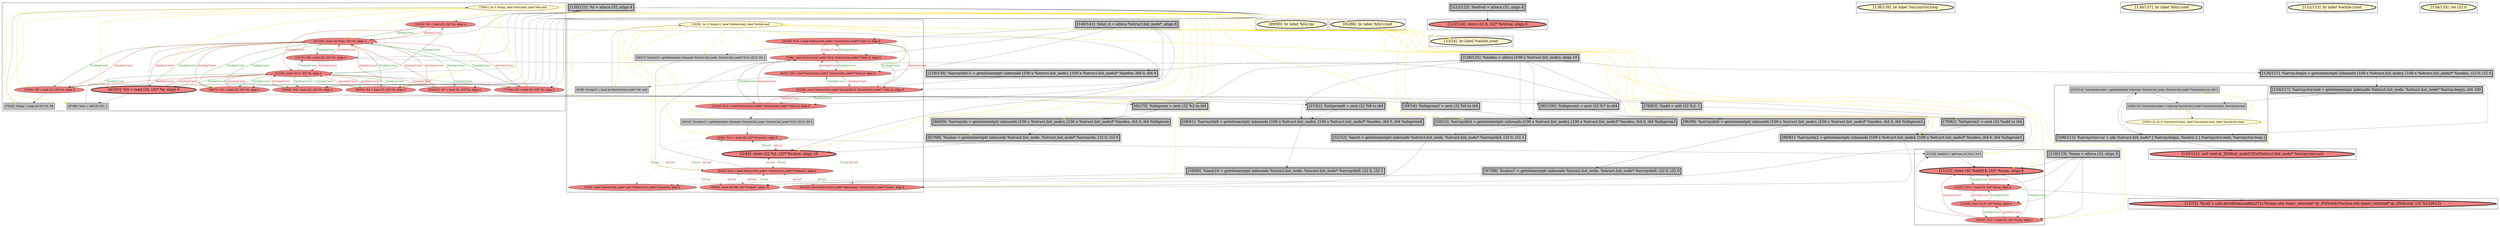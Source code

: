 
digraph G {



node283->node283 [style=solid,color=gold,label="C",penwidth=1.0,fontcolor=gold ]
node303->node313 [style=solid,color=gold,label="C",penwidth=1.0,fontcolor=gold ]
node303->node303 [style=solid,color=gold,label="C",penwidth=1.0,fontcolor=gold ]
node303->node297 [style=solid,color=gold,label="C",penwidth=1.0,fontcolor=gold ]
node273->node308 [style=solid,color=black,label="",penwidth=0.5,fontcolor=black ]
node283->node271 [style=solid,color=gold,label="C",penwidth=1.0,fontcolor=gold ]
node271->node330 [style=solid,color=black,label="",penwidth=0.5,fontcolor=black ]
node303->node298 [style=solid,color=gold,label="C",penwidth=1.0,fontcolor=gold ]
node285->node278 [style=solid,color=forestgreen,label="T|indep|Const",penwidth=1.0,fontcolor=forestgreen ]
node278->node285 [style=solid,color=firebrick3,label="A|indep|Const",penwidth=1.0,fontcolor=firebrick3 ]
node285->node273 [style=solid,color=forestgreen,label="T|indep|Const",penwidth=1.0,fontcolor=forestgreen ]
node273->node285 [style=solid,color=firebrick3,label="A|indep|Const",penwidth=1.0,fontcolor=firebrick3 ]
node310->node309 [style=dotted,color=forestgreen,label="T|Conf",penwidth=1.0,fontcolor=forestgreen ]
node309->node310 [style=dotted,color=firebrick3,label="A|Conf",penwidth=1.0,fontcolor=firebrick3 ]
node290->node325 [style=solid,color=black,label="",penwidth=0.5,fontcolor=black ]
node281->node285 [style=solid,color=firebrick3,label="A|indep|Const",penwidth=1.0,fontcolor=firebrick3 ]
node283->node330 [style=solid,color=gold,label="C",penwidth=1.0,fontcolor=gold ]
node278->node280 [style=solid,color=black,label="",penwidth=0.5,fontcolor=black ]
node284->node273 [style=solid,color=forestgreen,label="T|indep|Const",penwidth=1.0,fontcolor=forestgreen ]
node286->node284 [style=solid,color=firebrick3,label="A|indep|Const",penwidth=1.0,fontcolor=firebrick3 ]
node279->node300 [style=solid,color=black,label="",penwidth=0.5,fontcolor=black ]
node303->node304 [style=solid,color=gold,label="C",penwidth=1.0,fontcolor=gold ]
node334->node331 [style=solid,color=black,label="",penwidth=0.5,fontcolor=black ]
node284->node275 [style=solid,color=forestgreen,label="T|indep|Const",penwidth=1.0,fontcolor=forestgreen ]
node274->node284 [style=solid,color=firebrick3,label="A|indep|Const",penwidth=1.0,fontcolor=firebrick3 ]
node266->node331 [style=solid,color=black,label="",penwidth=0.5,fontcolor=black ]
node283->node281 [style=solid,color=gold,label="C",penwidth=1.0,fontcolor=gold ]
node268->node289 [style=solid,color=black,label="",penwidth=0.5,fontcolor=black ]
node290->node317 [style=solid,color=black,label="",penwidth=0.5,fontcolor=black ]
node287->node305 [style=solid,color=black,label="",penwidth=0.5,fontcolor=black ]
node277->node284 [style=solid,color=firebrick3,label="A|indep|Const",penwidth=1.0,fontcolor=firebrick3 ]
node272->node279 [style=solid,color=black,label="",penwidth=0.5,fontcolor=black ]
node269->node296 [style=solid,color=black,label="",penwidth=0.5,fontcolor=black ]
node293->node329 [style=solid,color=black,label="",penwidth=0.5,fontcolor=black ]
node283->node273 [style=solid,color=gold,label="C",penwidth=1.0,fontcolor=gold ]
node334->node333 [style=solid,color=black,label="",penwidth=0.5,fontcolor=black ]
node283->node267 [style=solid,color=gold,label="C",penwidth=1.0,fontcolor=gold ]
node330->node335 [style=solid,color=black,label="",penwidth=0.5,fontcolor=black ]
node317->node319 [style=solid,color=black,label="",penwidth=0.5,fontcolor=black ]
node272->node277 [style=solid,color=black,label="",penwidth=0.5,fontcolor=black ]
node299->node298 [style=solid,color=firebrick3,label="A|indep|Const",penwidth=1.0,fontcolor=firebrick3 ]
node284->node274 [style=solid,color=forestgreen,label="T|indep|Const",penwidth=1.0,fontcolor=forestgreen ]
node296->node299 [style=solid,color=forestgreen,label="T|indep|Const",penwidth=1.0,fontcolor=forestgreen ]
node290->node330 [style=solid,color=black,label="",penwidth=0.5,fontcolor=black ]
node273->node284 [style=solid,color=firebrick3,label="A|indep|Const",penwidth=1.0,fontcolor=firebrick3 ]
node280->node285 [style=solid,color=black,label="",penwidth=0.5,fontcolor=black ]
node295->node298 [style=solid,color=firebrick3,label="A|indep|Const",penwidth=1.0,fontcolor=firebrick3 ]
node284->node286 [style=solid,color=forestgreen,label="T|indep|Const",penwidth=1.0,fontcolor=forestgreen ]
node283->node324 [style=solid,color=gold,label="C",penwidth=1.0,fontcolor=gold ]
node279->node285 [style=solid,color=firebrick3,label="A|indep|Const",penwidth=1.0,fontcolor=firebrick3 ]
node272->node278 [style=solid,color=black,label="",penwidth=0.5,fontcolor=black ]
node283->node277 [style=solid,color=gold,label="C",penwidth=1.0,fontcolor=gold ]
node305->node315 [style=solid,color=forestgreen,label="T|indep|Const",penwidth=1.0,fontcolor=forestgreen ]
node296->node295 [style=solid,color=forestgreen,label="T|indep|Const",penwidth=1.0,fontcolor=forestgreen ]
node276->node283 [style=solid,color=black,label="",penwidth=0.5,fontcolor=black ]
node308->node306 [style=dotted,color=forestgreen,label="T|Conf",penwidth=1.0,fontcolor=forestgreen ]
node283->node280 [style=solid,color=gold,label="C",penwidth=1.0,fontcolor=gold ]
node306->node308 [style=dotted,color=firebrick3,label="A|Conf",penwidth=1.0,fontcolor=firebrick3 ]
node298->node295 [style=solid,color=forestgreen,label="T|indep|Const",penwidth=1.0,fontcolor=forestgreen ]
node283->node318 [style=solid,color=gold,label="C",penwidth=1.0,fontcolor=gold ]
node331->node332 [style=solid,color=black,label="",penwidth=0.5,fontcolor=black ]
node283->node322 [style=solid,color=gold,label="C",penwidth=1.0,fontcolor=gold ]
node290->node318 [style=solid,color=black,label="",penwidth=0.5,fontcolor=black ]
node332->node334 [style=solid,color=gold,label="C",penwidth=1.0,fontcolor=gold ]
node283->node321 [style=solid,color=gold,label="C",penwidth=1.0,fontcolor=gold ]
node315->node314 [style=solid,color=black,label="",penwidth=0.5,fontcolor=black ]
node295->node297 [style=solid,color=black,label="",penwidth=0.5,fontcolor=black ]
node318->node310 [style=solid,color=black,label="",penwidth=0.5,fontcolor=black ]
node275->node285 [style=solid,color=firebrick3,label="A|indep|Const",penwidth=1.0,fontcolor=firebrick3 ]
node286->node328 [style=solid,color=black,label="",penwidth=0.5,fontcolor=black ]
node272->node273 [style=solid,color=black,label="",penwidth=0.5,fontcolor=black ]
node283->node275 [style=solid,color=gold,label="C",penwidth=1.0,fontcolor=gold ]
node275->node284 [style=solid,color=firebrick3,label="A|indep|Const",penwidth=1.0,fontcolor=firebrick3 ]
node283->node285 [style=solid,color=gold,label="C",penwidth=1.0,fontcolor=gold ]
node283->node274 [style=solid,color=gold,label="C",penwidth=1.0,fontcolor=gold ]
node291->node266 [style=solid,color=black,label="",penwidth=0.5,fontcolor=black ]
node303->node323 [style=solid,color=gold,label="C",penwidth=1.0,fontcolor=gold ]
node332->node333 [style=solid,color=gold,label="C",penwidth=1.0,fontcolor=gold ]
node303->node314 [style=solid,color=gold,label="C",penwidth=1.0,fontcolor=gold ]
node316->node315 [style=solid,color=black,label="",penwidth=0.5,fontcolor=black ]
node298->node299 [style=solid,color=forestgreen,label="T|indep|Const",penwidth=1.0,fontcolor=forestgreen ]
node291->node333 [style=solid,color=black,label="",penwidth=0.5,fontcolor=black ]
node319->node311 [style=solid,color=black,label="",penwidth=0.5,fontcolor=black ]
node269->node299 [style=solid,color=black,label="",penwidth=0.5,fontcolor=black ]
node332->node265 [style=solid,color=gold,label="C",penwidth=1.0,fontcolor=gold ]
node302->node303 [style=solid,color=black,label="",penwidth=0.5,fontcolor=black ]
node272->node274 [style=solid,color=black,label="",penwidth=0.5,fontcolor=black ]
node333->node265 [style=solid,color=black,label="",penwidth=0.5,fontcolor=black ]
node316->node305 [style=solid,color=black,label="",penwidth=0.5,fontcolor=black ]
node285->node281 [style=solid,color=forestgreen,label="T|indep|Const",penwidth=1.0,fontcolor=forestgreen ]
node269->node298 [style=solid,color=black,label="",penwidth=0.5,fontcolor=black ]
node308->node309 [style=dotted,color=forestgreen,label="T|Conf",penwidth=1.0,fontcolor=forestgreen ]
node316->node312 [style=solid,color=black,label="",penwidth=0.5,fontcolor=black ]
node290->node293 [style=solid,color=black,label="",penwidth=0.5,fontcolor=black ]
node333->node334 [style=solid,color=black,label="",penwidth=0.5,fontcolor=black ]
node282->node285 [style=solid,color=firebrick3,label="A|indep|Const",penwidth=1.0,fontcolor=firebrick3 ]
node269->node295 [style=solid,color=black,label="",penwidth=0.5,fontcolor=black ]
node284->node279 [style=solid,color=forestgreen,label="T|indep|Const",penwidth=1.0,fontcolor=forestgreen ]
node332->node332 [style=solid,color=gold,label="C",penwidth=1.0,fontcolor=gold ]
node316->node313 [style=solid,color=black,label="",penwidth=0.5,fontcolor=black ]
node299->node296 [style=solid,color=firebrick3,label="A|indep|Const",penwidth=1.0,fontcolor=firebrick3 ]
node316->node304 [style=solid,color=black,label="",penwidth=0.5,fontcolor=black ]
node324->node318 [style=solid,color=black,label="",penwidth=0.5,fontcolor=black ]
node329->node307 [style=solid,color=black,label="",penwidth=0.5,fontcolor=black ]
node312->node304 [style=solid,color=firebrick3,label="A|indep|Const",penwidth=1.0,fontcolor=firebrick3 ]
node285->node282 [style=solid,color=forestgreen,label="T|indep|Const",penwidth=1.0,fontcolor=forestgreen ]
node285->node279 [style=solid,color=forestgreen,label="T|indep|Const",penwidth=1.0,fontcolor=forestgreen ]
node335->node310 [style=solid,color=black,label="",penwidth=0.5,fontcolor=black ]
node300->node317 [style=solid,color=black,label="",penwidth=0.5,fontcolor=black ]
node297->node298 [style=solid,color=black,label="",penwidth=0.5,fontcolor=black ]
node283->node325 [style=solid,color=gold,label="C",penwidth=1.0,fontcolor=gold ]
node272->node281 [style=solid,color=black,label="",penwidth=0.5,fontcolor=black ]
node272->node282 [style=solid,color=black,label="",penwidth=0.5,fontcolor=black ]
node301->node306 [style=solid,color=black,label="",penwidth=0.5,fontcolor=black ]
node277->node267 [style=solid,color=black,label="",penwidth=0.5,fontcolor=black ]
node283->node308 [style=solid,color=gold,label="C",penwidth=1.0,fontcolor=gold ]
node303->node295 [style=solid,color=gold,label="C",penwidth=1.0,fontcolor=gold ]
node303->node312 [style=solid,color=gold,label="C",penwidth=1.0,fontcolor=gold ]
node306->node304 [style=solid,color=black,label="",penwidth=0.5,fontcolor=black ]
node314->node309 [style=solid,color=black,label="",penwidth=0.5,fontcolor=black ]
node283->node335 [style=solid,color=gold,label="C",penwidth=1.0,fontcolor=gold ]
node326->node308 [style=solid,color=black,label="",penwidth=0.5,fontcolor=black ]
node275->node276 [style=solid,color=black,label="",penwidth=0.5,fontcolor=black ]
node299->node327 [style=solid,color=black,label="",penwidth=0.5,fontcolor=black ]
node267->node324 [style=solid,color=black,label="",penwidth=0.5,fontcolor=black ]
node303->node309 [style=solid,color=gold,label="C",penwidth=1.0,fontcolor=gold ]
node303->node306 [style=solid,color=gold,label="C",penwidth=1.0,fontcolor=gold ]
node304->node315 [style=solid,color=forestgreen,label="T|indep|Const",penwidth=1.0,fontcolor=forestgreen ]
node283->node320 [style=solid,color=gold,label="C",penwidth=1.0,fontcolor=gold ]
node315->node304 [style=solid,color=firebrick3,label="A|indep|Const",penwidth=1.0,fontcolor=firebrick3 ]
node284->node278 [style=solid,color=forestgreen,label="T|indep|Const",penwidth=1.0,fontcolor=forestgreen ]
node313->node301 [style=solid,color=black,label="",penwidth=0.5,fontcolor=black ]
node307->node306 [style=dotted,color=forestgreen,label="T|Conf",penwidth=1.0,fontcolor=forestgreen ]
node278->node284 [style=solid,color=firebrick3,label="A|indep|Const",penwidth=1.0,fontcolor=firebrick3 ]
node283->node278 [style=solid,color=gold,label="C",penwidth=1.0,fontcolor=gold ]
node309->node297 [style=solid,color=black,label="",penwidth=0.5,fontcolor=black ]
node306->node310 [style=dotted,color=firebrick3,label="A|Conf",penwidth=1.0,fontcolor=firebrick3 ]
node310->node306 [style=dotted,color=forestgreen,label="T|Conf",penwidth=1.0,fontcolor=forestgreen ]
node304->node312 [style=solid,color=forestgreen,label="T|indep|Const",penwidth=1.0,fontcolor=forestgreen ]
node309->node308 [style=dotted,color=firebrick3,label="A|Conf",penwidth=1.0,fontcolor=firebrick3 ]
node325->node326 [style=solid,color=black,label="",penwidth=0.5,fontcolor=black ]
node272->node284 [style=solid,color=black,label="",penwidth=0.5,fontcolor=black ]
node290->node291 [style=solid,color=black,label="",penwidth=0.5,fontcolor=black ]
node282->node311 [style=solid,color=black,label="",penwidth=0.5,fontcolor=black ]
node315->node305 [style=solid,color=firebrick3,label="A|indep|Const",penwidth=1.0,fontcolor=firebrick3 ]
node283->node326 [style=solid,color=gold,label="C",penwidth=1.0,fontcolor=gold ]
node303->node302 [style=solid,color=gold,label="C",penwidth=1.0,fontcolor=gold ]
node305->node313 [style=solid,color=forestgreen,label="T|indep|Const",penwidth=1.0,fontcolor=forestgreen ]
node321->node325 [style=solid,color=black,label="",penwidth=0.5,fontcolor=black ]
node272->node275 [style=solid,color=black,label="",penwidth=0.5,fontcolor=black ]
node303->node301 [style=solid,color=gold,label="C",penwidth=1.0,fontcolor=gold ]
node303->node315 [style=solid,color=gold,label="C",penwidth=1.0,fontcolor=gold ]
node312->node305 [style=solid,color=firebrick3,label="A|indep|Const",penwidth=1.0,fontcolor=firebrick3 ]
node285->node274 [style=solid,color=forestgreen,label="T|indep|Const",penwidth=1.0,fontcolor=forestgreen ]
node305->node312 [style=solid,color=forestgreen,label="T|indep|Const",penwidth=1.0,fontcolor=forestgreen ]
node274->node271 [style=solid,color=black,label="",penwidth=0.5,fontcolor=black ]
node295->node296 [style=solid,color=firebrick3,label="A|indep|Const",penwidth=1.0,fontcolor=firebrick3 ]
node307->node309 [style=dotted,color=forestgreen,label="T|Conf",penwidth=1.0,fontcolor=forestgreen ]
node285->node275 [style=solid,color=forestgreen,label="T|indep|Const",penwidth=1.0,fontcolor=forestgreen ]
node283->node310 [style=solid,color=gold,label="C",penwidth=1.0,fontcolor=gold ]
node309->node307 [style=dotted,color=firebrick3,label="A|Conf",penwidth=1.0,fontcolor=firebrick3 ]
node281->node321 [style=solid,color=black,label="",penwidth=0.5,fontcolor=black ]
node332->node331 [style=solid,color=gold,label="C",penwidth=1.0,fontcolor=gold ]
node284->node282 [style=solid,color=forestgreen,label="T|indep|Const",penwidth=1.0,fontcolor=forestgreen ]
node313->node304 [style=solid,color=firebrick3,label="A|indep|Const",penwidth=1.0,fontcolor=firebrick3 ]
node304->node313 [style=solid,color=forestgreen,label="T|indep|Const",penwidth=1.0,fontcolor=forestgreen ]
node306->node311 [style=dotted,color=firebrick3,label="A|Conf",penwidth=1.0,fontcolor=firebrick3 ]
node272->node285 [style=solid,color=black,label="",penwidth=0.5,fontcolor=black ]
node290->node287 [style=solid,color=black,label="",penwidth=0.5,fontcolor=black ]
node312->node302 [style=solid,color=black,label="",penwidth=0.5,fontcolor=black ]
node311->node306 [style=dotted,color=forestgreen,label="T|Conf",penwidth=1.0,fontcolor=forestgreen ]
node309->node311 [style=dotted,color=firebrick3,label="A|Conf",penwidth=1.0,fontcolor=firebrick3 ]
node311->node309 [style=dotted,color=forestgreen,label="T|Conf",penwidth=1.0,fontcolor=forestgreen ]
node282->node284 [style=solid,color=firebrick3,label="A|indep|Const",penwidth=1.0,fontcolor=firebrick3 ]
node277->node285 [style=solid,color=firebrick3,label="A|indep|Const",penwidth=1.0,fontcolor=firebrick3 ]
node279->node284 [style=solid,color=firebrick3,label="A|indep|Const",penwidth=1.0,fontcolor=firebrick3 ]
node284->node277 [style=solid,color=forestgreen,label="T|indep|Const",penwidth=1.0,fontcolor=forestgreen ]
node286->node285 [style=solid,color=firebrick3,label="A|indep|Const",penwidth=1.0,fontcolor=firebrick3 ]
node306->node307 [style=dotted,color=firebrick3,label="A|Conf",penwidth=1.0,fontcolor=firebrick3 ]
node285->node286 [style=solid,color=forestgreen,label="T|indep|Const",penwidth=1.0,fontcolor=forestgreen ]
node283->node276 [style=solid,color=gold,label="C",penwidth=1.0,fontcolor=gold ]
node281->node284 [style=solid,color=firebrick3,label="A|indep|Const",penwidth=1.0,fontcolor=firebrick3 ]
node328->node293 [style=solid,color=black,label="",penwidth=0.5,fontcolor=black ]
node284->node281 [style=solid,color=forestgreen,label="T|indep|Const",penwidth=1.0,fontcolor=forestgreen ]
node313->node305 [style=solid,color=firebrick3,label="A|indep|Const",penwidth=1.0,fontcolor=firebrick3 ]
node272->node286 [style=solid,color=black,label="",penwidth=0.5,fontcolor=black ]
node285->node277 [style=solid,color=forestgreen,label="T|indep|Const",penwidth=1.0,fontcolor=forestgreen ]
node274->node285 [style=solid,color=firebrick3,label="A|indep|Const",penwidth=1.0,fontcolor=firebrick3 ]


subgraph cluster36 {


node335 [penwidth=3.0,fontsize=20,fillcolor=grey,label="[51/52]  %next = getelementptr inbounds %struct.list_node, %struct.list_node* %arrayidx4, i32 0, i32 1",shape=rectangle,style=filled ]



}

subgraph cluster15 {


node293 [penwidth=3.0,fontsize=20,fillcolor=grey,label="[58/61]  %arrayidx9 = getelementptr inbounds [100 x %struct.list_node], [100 x %struct.list_node]* %nodes, i64 0, i64 %idxprom8",shape=rectangle,style=filled ]



}

subgraph cluster35 {


node334 [fillcolor=grey,label="[107/114]  %arrayctor.next = getelementptr inbounds %struct.list_node, %struct.list_node* %arrayctor.cur, i64 1",shape=rectangle,style=filled ]
node331 [fillcolor=grey,label="[108/113]  %arrayctor.done = icmp eq %struct.list_node* %arrayctor.next, %arrayctor.end",shape=rectangle,style=filled ]
node333 [penwidth=3.0,fontsize=20,fillcolor=grey,label="[106/115]  %arrayctor.cur = phi %struct.list_node* [ %array.begin, %entry ], [ %arrayctor.next, %arrayctor.loop ]",shape=rectangle,style=filled ]
node332 [fillcolor=lemonchiffon,label="[109/112]  br i1 %arrayctor.done, label %arrayctor.cont, label %arrayctor.loop",shape=ellipse,style=filled ]



}

subgraph cluster11 {


node289 [penwidth=3.0,fontsize=20,fillcolor=lightcoral,label="[123/124]  store i32 0, i32* %retval, align 4",shape=ellipse,style=filled ]



}

subgraph cluster19 {


node315 [fillcolor=lightcoral,label="[23/32]  %10 = load %struct.list_node*, %struct.list_node** %list_it, align 8",shape=ellipse,style=filled ]
node314 [fillcolor=grey,label="[30/31]  %value13 = getelementptr inbounds %struct.list_node, %struct.list_node* %10, i32 0, i32 0",shape=rectangle,style=filled ]
node312 [fillcolor=lightcoral,label="[8/37]  %9 = load %struct.list_node*, %struct.list_node** %list_it, align 8",shape=ellipse,style=filled ]
node311 [fillcolor=lightcoral,label="[39/40]  store i32 %6, i32* %value7, align 16",shape=ellipse,style=filled ]
node308 [penwidth=3.0,fontsize=20,fillcolor=lightcoral,label="[3/46]  store i32 %1, i32* %value, align 16",shape=ellipse,style=filled ]
node307 [fillcolor=lightcoral,label="[5/44]  store %struct.list_node* null, %struct.list_node** %next10, align 8",shape=ellipse,style=filled ]
node302 [fillcolor=grey,label="[9/36]  %cmp12 = icmp ne %struct.list_node* %9, null",shape=rectangle,style=filled ]
node301 [fillcolor=grey,label="[26/27]  %next15 = getelementptr inbounds %struct.list_node, %struct.list_node* %13, i32 0, i32 1",shape=rectangle,style=filled ]
node309 [fillcolor=lightcoral,label="[4/45]  %11 = load i32, i32* %value13, align 8",shape=ellipse,style=filled ]
node303 [fillcolor=lemonchiffon,label="[10/35]  br i1 %cmp12, label %while.body, label %while.end",shape=ellipse,style=filled ]
node313 [fillcolor=lightcoral,label="[25/28]  %13 = load %struct.list_node*, %struct.list_node** %list_it, align 8",shape=ellipse,style=filled ]
node310 [fillcolor=lightcoral,label="[41/42]  store %struct.list_node* %arrayidx2, %struct.list_node** %next, align 8",shape=ellipse,style=filled ]
node306 [fillcolor=lightcoral,label="[6/43]  %14 = load %struct.list_node*, %struct.list_node** %next15, align 8",shape=ellipse,style=filled ]
node304 [fillcolor=lightcoral,label="[7/38]  store %struct.list_node* %14, %struct.list_node** %list_it, align 8",shape=ellipse,style=filled ]
node305 [fillcolor=lightcoral,label="[24/29]  store %struct.list_node* %arrayidx11, %struct.list_node** %list_it, align 8",shape=ellipse,style=filled ]



}

subgraph cluster9 {


node287 [penwidth=3.0,fontsize=20,fillcolor=grey,label="[129/130]  %arrayidx11 = getelementptr inbounds [100 x %struct.list_node], [100 x %struct.list_node]* %nodes, i64 0, i64 0",shape=rectangle,style=filled ]



}

subgraph cluster8 {


node286 [fillcolor=lightcoral,label="[56/63]  %8 = load i32, i32* %i, align 4",shape=ellipse,style=filled ]
node283 [fillcolor=lemonchiffon,label="[76/91]  br i1 %cmp, label %for.body, label %for.end",shape=ellipse,style=filled ]
node282 [fillcolor=lightcoral,label="[72/73]  %6 = load i32, i32* %i, align 4",shape=ellipse,style=filled ]
node280 [fillcolor=grey,label="[87/88]  %inc = add i32 %5, 1",shape=rectangle,style=filled ]
node274 [fillcolor=lightcoral,label="[48/55]  %4 = load i32, i32* %i, align 4",shape=ellipse,style=filled ]
node273 [fillcolor=lightcoral,label="[2/103]  %1 = load i32, i32* %i, align 4",shape=ellipse,style=filled ]
node284 [fillcolor=lightcoral,label="[1/104]  store i32 0, i32* %i, align 4",shape=ellipse,style=filled ]
node279 [fillcolor=lightcoral,label="[94/101]  %7 = load i32, i32* %i, align 4",shape=ellipse,style=filled ]
node275 [fillcolor=lightcoral,label="[74/93]  %0 = load i32, i32* %i, align 4",shape=ellipse,style=filled ]
node277 [fillcolor=lightcoral,label="[77/84]  %3 = load i32, i32* %i, align 4",shape=ellipse,style=filled ]
node285 [fillcolor=lightcoral,label="[47/102]  store i32 %inc, i32* %i, align 4",shape=ellipse,style=filled ]
node276 [fillcolor=grey,label="[75/92]  %cmp = icmp ult i32 %0, 99",shape=rectangle,style=filled ]
node281 [fillcolor=lightcoral,label="[64/71]  %2 = load i32, i32* %i, align 4",shape=ellipse,style=filled ]
node278 [penwidth=3.0,fontsize=20,fillcolor=lightcoral,label="[0/105]  %5 = load i32, i32* %i, align 4",shape=ellipse,style=filled ]



}

subgraph cluster10 {


node288 [penwidth=3.0,fontsize=20,fillcolor=lemonchiffon,label="[138/139]  br label %arrayctor.loop",shape=ellipse,style=filled ]



}

subgraph cluster23 {


node319 [penwidth=3.0,fontsize=20,fillcolor=grey,label="[97/98]  %value7 = getelementptr inbounds %struct.list_node, %struct.list_node* %arrayidx6, i32 0, i32 0",shape=rectangle,style=filled ]



}

subgraph cluster7 {


node272 [penwidth=3.0,fontsize=20,fillcolor=grey,label="[120/121]  %i = alloca i32, align 4",shape=rectangle,style=filled ]



}

subgraph cluster14 {


node292 [penwidth=3.0,fontsize=20,fillcolor=lemonchiffon,label="[136/137]  br label %for.cond",shape=ellipse,style=filled ]



}

subgraph cluster6 {


node271 [penwidth=3.0,fontsize=20,fillcolor=grey,label="[49/54]  %idxprom3 = zext i32 %4 to i64",shape=rectangle,style=filled ]



}

subgraph cluster30 {


node326 [penwidth=3.0,fontsize=20,fillcolor=grey,label="[67/68]  %value = getelementptr inbounds %struct.list_node, %struct.list_node* %arrayidx, i32 0, i32 0",shape=rectangle,style=filled ]



}

subgraph cluster31 {


node327 [penwidth=3.0,fontsize=20,fillcolor=lightcoral,label="[13/14]  %call = call dereferenceable(272) %class.std::basic_ostream* @_ZNSolsEi(%class.std::basic_ostream* @_ZSt4cout, i32 %15)%15)",shape=ellipse,style=filled ]



}

subgraph cluster0 {


node265 [penwidth=3.0,fontsize=20,fillcolor=lightcoral,label="[110/111]  call void @_ZN9list_nodeC2Ev(%struct.list_node* %arrayctor.cur)",shape=ellipse,style=filled ]



}

subgraph cluster13 {


node291 [penwidth=3.0,fontsize=20,fillcolor=grey,label="[126/127]  %array.begin = getelementptr inbounds [100 x %struct.list_node], [100 x %struct.list_node]* %nodes, i32 0, i32 0",shape=rectangle,style=filled ]



}

subgraph cluster5 {


node270 [penwidth=3.0,fontsize=20,fillcolor=lemonchiffon,label="[132/133]  br label %while.cond",shape=ellipse,style=filled ]



}

subgraph cluster1 {


node266 [penwidth=3.0,fontsize=20,fillcolor=grey,label="[116/117]  %arrayctor.end = getelementptr inbounds %struct.list_node, %struct.list_node* %array.begin, i64 100",shape=rectangle,style=filled ]



}

subgraph cluster32 {


node328 [penwidth=3.0,fontsize=20,fillcolor=grey,label="[57/62]  %idxprom8 = zext i32 %8 to i64",shape=rectangle,style=filled ]



}

subgraph cluster3 {


node268 [penwidth=3.0,fontsize=20,fillcolor=grey,label="[122/125]  %retval = alloca i32, align 4",shape=rectangle,style=filled ]



}

subgraph cluster4 {


node269 [penwidth=3.0,fontsize=20,fillcolor=grey,label="[118/119]  %sum = alloca i32, align 4",shape=rectangle,style=filled ]



}

subgraph cluster17 {


node298 [penwidth=3.0,fontsize=20,fillcolor=lightcoral,label="[11/22]  store i32 %add14, i32* %sum, align 4",shape=ellipse,style=filled ]
node299 [fillcolor=lightcoral,label="[12/21]  %15 = load i32, i32* %sum, align 4",shape=ellipse,style=filled ]
node297 [fillcolor=grey,label="[17/18]  %add14 = add nsw i32 %12, %11",shape=rectangle,style=filled ]
node295 [fillcolor=lightcoral,label="[16/19]  %12 = load i32, i32* %sum, align 4",shape=ellipse,style=filled ]
node296 [fillcolor=lightcoral,label="[15/20]  store i32 0, i32* %sum, align 4",shape=ellipse,style=filled ]



}

subgraph cluster16 {


node294 [penwidth=3.0,fontsize=20,fillcolor=lemonchiffon,label="[134/135]  ret i32 0",shape=ellipse,style=filled ]



}

subgraph cluster2 {


node267 [penwidth=3.0,fontsize=20,fillcolor=grey,label="[78/83]  %add = add i32 %3, 1",shape=rectangle,style=filled ]



}

subgraph cluster34 {


node330 [penwidth=3.0,fontsize=20,fillcolor=grey,label="[50/53]  %arrayidx4 = getelementptr inbounds [100 x %struct.list_node], [100 x %struct.list_node]* %nodes, i64 0, i64 %idxprom3",shape=rectangle,style=filled ]



}

subgraph cluster22 {


node318 [penwidth=3.0,fontsize=20,fillcolor=grey,label="[80/81]  %arrayidx2 = getelementptr inbounds [100 x %struct.list_node], [100 x %struct.list_node]* %nodes, i64 0, i64 %idxprom1",shape=rectangle,style=filled ]



}

subgraph cluster25 {


node321 [penwidth=3.0,fontsize=20,fillcolor=grey,label="[65/70]  %idxprom = zext i32 %2 to i64",shape=rectangle,style=filled ]



}

subgraph cluster18 {


node300 [penwidth=3.0,fontsize=20,fillcolor=grey,label="[95/100]  %idxprom5 = zext i32 %7 to i64",shape=rectangle,style=filled ]



}

subgraph cluster29 {


node325 [penwidth=3.0,fontsize=20,fillcolor=grey,label="[66/69]  %arrayidx = getelementptr inbounds [100 x %struct.list_node], [100 x %struct.list_node]* %nodes, i64 0, i64 %idxprom",shape=rectangle,style=filled ]



}

subgraph cluster20 {


node316 [penwidth=3.0,fontsize=20,fillcolor=grey,label="[140/141]  %list_it = alloca %struct.list_node*, align 8",shape=rectangle,style=filled ]



}

subgraph cluster26 {


node322 [penwidth=3.0,fontsize=20,fillcolor=lemonchiffon,label="[89/90]  br label %for.inc",shape=ellipse,style=filled ]



}

subgraph cluster24 {


node320 [penwidth=3.0,fontsize=20,fillcolor=lemonchiffon,label="[85/86]  br label %for.cond",shape=ellipse,style=filled ]



}

subgraph cluster28 {


node324 [penwidth=3.0,fontsize=20,fillcolor=grey,label="[79/82]  %idxprom1 = zext i32 %add to i64",shape=rectangle,style=filled ]



}

subgraph cluster27 {


node323 [penwidth=3.0,fontsize=20,fillcolor=lemonchiffon,label="[33/34]  br label %while.cond",shape=ellipse,style=filled ]



}

subgraph cluster21 {


node317 [penwidth=3.0,fontsize=20,fillcolor=grey,label="[96/99]  %arrayidx6 = getelementptr inbounds [100 x %struct.list_node], [100 x %struct.list_node]* %nodes, i64 0, i64 %idxprom5",shape=rectangle,style=filled ]



}

subgraph cluster12 {


node290 [penwidth=3.0,fontsize=20,fillcolor=grey,label="[128/131]  %nodes = alloca [100 x %struct.list_node], align 16",shape=rectangle,style=filled ]



}

subgraph cluster33 {


node329 [penwidth=3.0,fontsize=20,fillcolor=grey,label="[59/60]  %next10 = getelementptr inbounds %struct.list_node, %struct.list_node* %arrayidx9, i32 0, i32 1",shape=rectangle,style=filled ]



}

}
